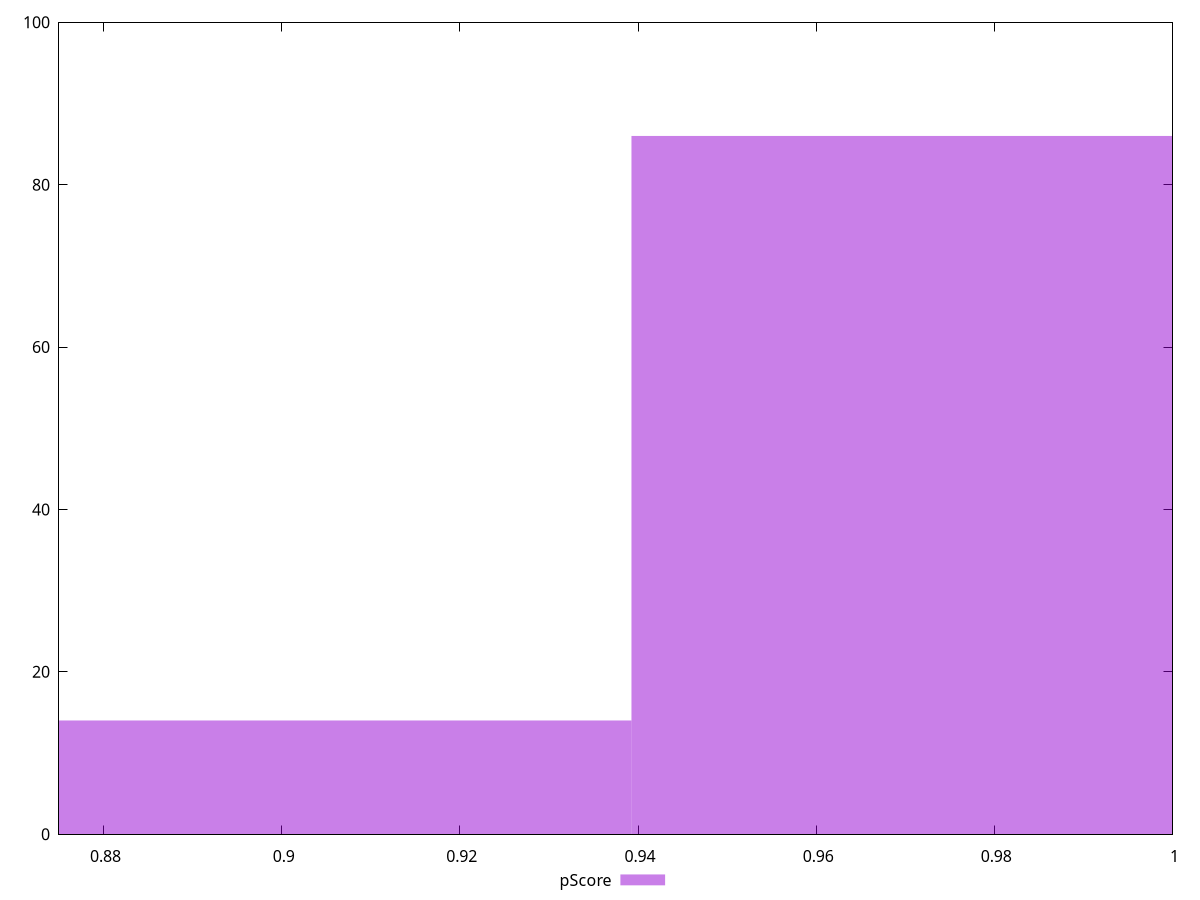 reset

$pScore <<EOF
0.9886985778690872 86
0.8898287200821785 14
EOF

set key outside below
set boxwidth 0.09886985778690872
set xrange [0.875:1]
set yrange [0:100]
set trange [0:100]
set style fill transparent solid 0.5 noborder
set terminal svg size 640, 490 enhanced background rgb 'white'
set output "report_00018_2021-02-10T15-25-16.877Z/unminified-css/samples/pages+cached/pScore/histogram.svg"

plot $pScore title "pScore" with boxes

reset
